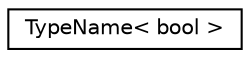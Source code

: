 digraph "Graphical Class Hierarchy"
{
  edge [fontname="Helvetica",fontsize="10",labelfontname="Helvetica",labelfontsize="10"];
  node [fontname="Helvetica",fontsize="10",shape=record];
  rankdir="LR";
  Node1 [label="TypeName\< bool \>",height=0.2,width=0.4,color="black", fillcolor="white", style="filled",URL="$structTypeName_3_01bool_01_4.html"];
}
